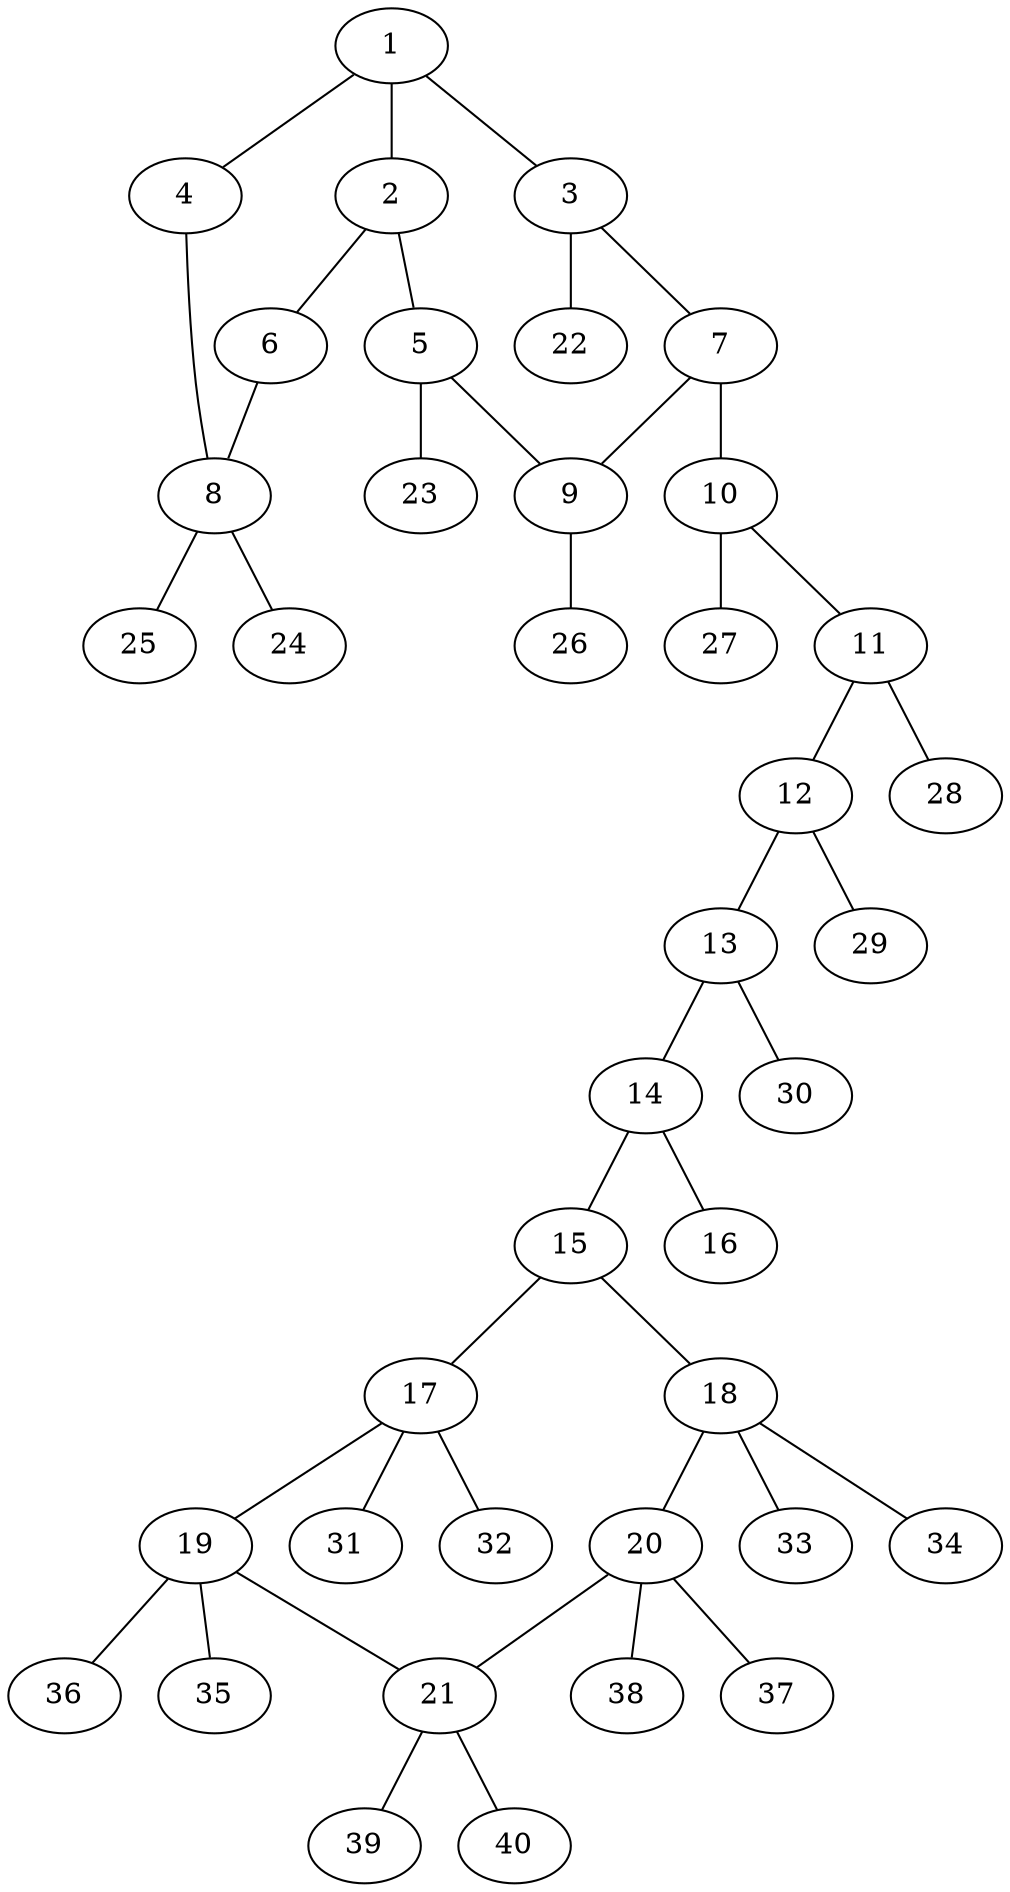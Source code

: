 graph molecule_858 {
	1	 [chem=C];
	2	 [chem=C];
	1 -- 2	 [valence=2];
	3	 [chem=C];
	1 -- 3	 [valence=1];
	4	 [chem=O];
	1 -- 4	 [valence=1];
	5	 [chem=C];
	2 -- 5	 [valence=1];
	6	 [chem=O];
	2 -- 6	 [valence=1];
	7	 [chem=C];
	3 -- 7	 [valence=2];
	22	 [chem=H];
	3 -- 22	 [valence=1];
	8	 [chem=C];
	4 -- 8	 [valence=1];
	9	 [chem=C];
	5 -- 9	 [valence=2];
	23	 [chem=H];
	5 -- 23	 [valence=1];
	6 -- 8	 [valence=1];
	7 -- 9	 [valence=1];
	10	 [chem=C];
	7 -- 10	 [valence=1];
	24	 [chem=H];
	8 -- 24	 [valence=1];
	25	 [chem=H];
	8 -- 25	 [valence=1];
	26	 [chem=H];
	9 -- 26	 [valence=1];
	11	 [chem=C];
	10 -- 11	 [valence=2];
	27	 [chem=H];
	10 -- 27	 [valence=1];
	12	 [chem=C];
	11 -- 12	 [valence=1];
	28	 [chem=H];
	11 -- 28	 [valence=1];
	13	 [chem=C];
	12 -- 13	 [valence=2];
	29	 [chem=H];
	12 -- 29	 [valence=1];
	14	 [chem=C];
	13 -- 14	 [valence=1];
	30	 [chem=H];
	13 -- 30	 [valence=1];
	15	 [chem=N];
	14 -- 15	 [valence=1];
	16	 [chem=O];
	14 -- 16	 [valence=2];
	17	 [chem=C];
	15 -- 17	 [valence=1];
	18	 [chem=C];
	15 -- 18	 [valence=1];
	19	 [chem=C];
	17 -- 19	 [valence=1];
	31	 [chem=H];
	17 -- 31	 [valence=1];
	32	 [chem=H];
	17 -- 32	 [valence=1];
	20	 [chem=C];
	18 -- 20	 [valence=1];
	33	 [chem=H];
	18 -- 33	 [valence=1];
	34	 [chem=H];
	18 -- 34	 [valence=1];
	21	 [chem=C];
	19 -- 21	 [valence=1];
	35	 [chem=H];
	19 -- 35	 [valence=1];
	36	 [chem=H];
	19 -- 36	 [valence=1];
	20 -- 21	 [valence=1];
	37	 [chem=H];
	20 -- 37	 [valence=1];
	38	 [chem=H];
	20 -- 38	 [valence=1];
	39	 [chem=H];
	21 -- 39	 [valence=1];
	40	 [chem=H];
	21 -- 40	 [valence=1];
}

